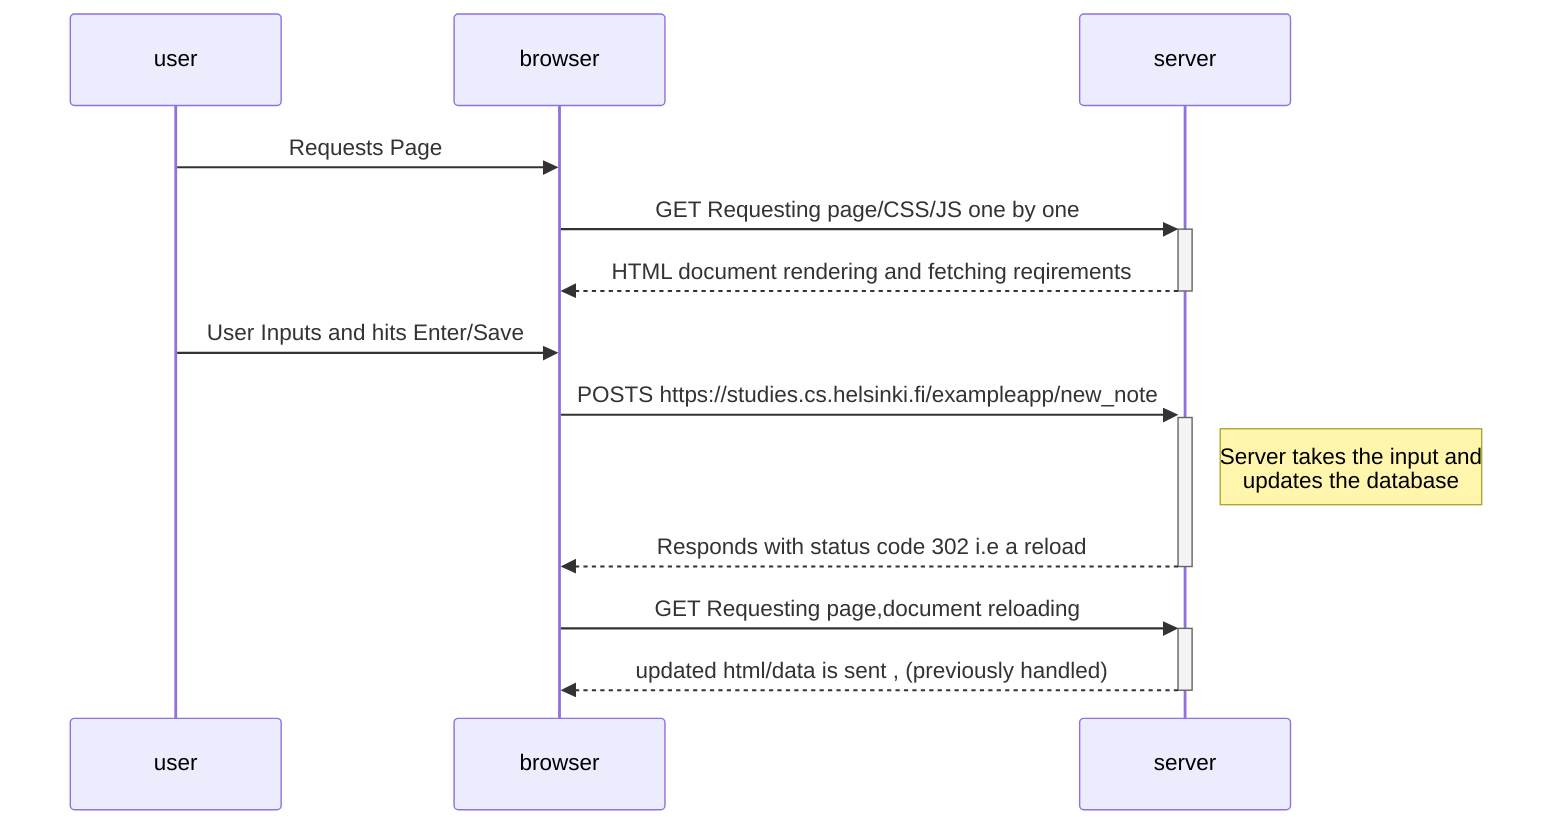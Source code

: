 sequenceDiagram
  participant user as user
  participant browser as browser
  participant server as server

  user ->> browser: Requests Page
  browser ->>+ server: GET Requesting page/CSS/JS one by one 
  server -->>- browser: HTML document rendering and fetching reqirements
  user ->> browser: User Inputs and hits Enter/Save
  
  browser ->>+ server: POSTS https://studies.cs.helsinki.fi/exampleapp/new_note
  Note right of server: Server takes the input and<br> updates the database
  server -->>- browser: Responds with status code 302 i.e a reload
  browser ->>+ server: GET Requesting page,document reloading
  server -->>- browser: updated html/data is sent , (previously handled)